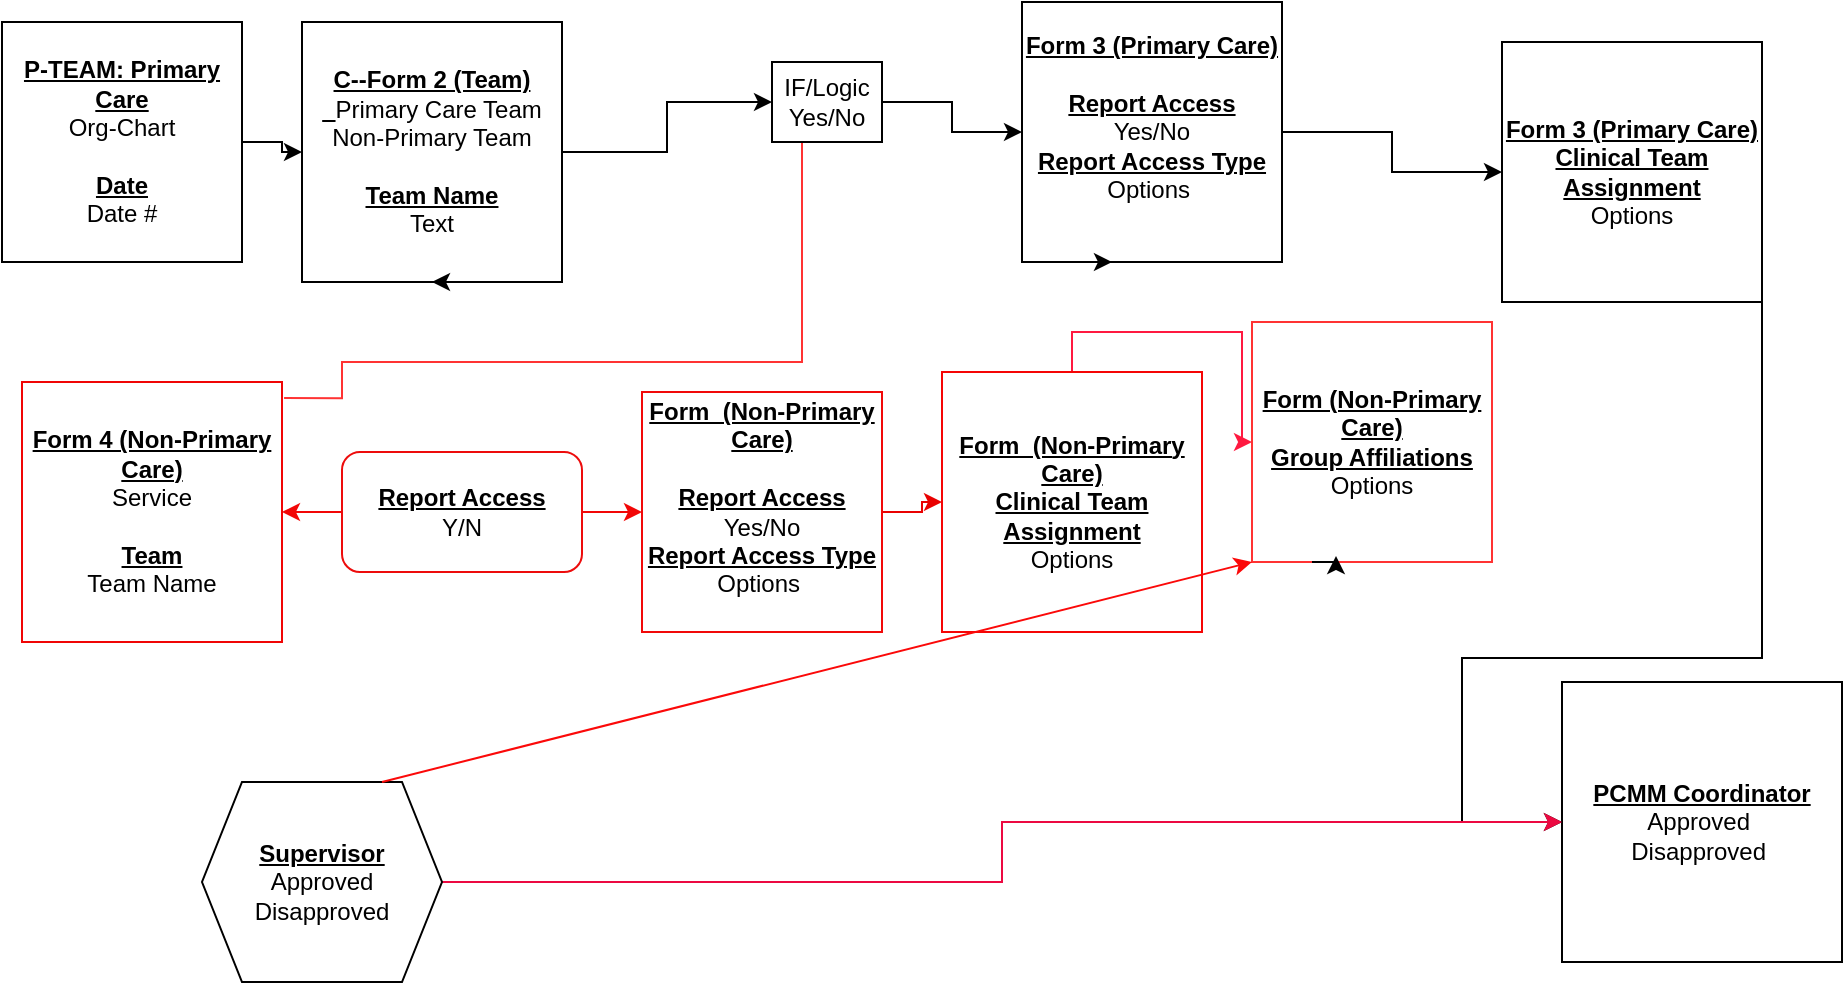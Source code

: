 <mxfile version="23.1.4" type="github">
  <diagram name="Page-1" id="QUF3VgHteG3-aB7-RYmX">
    <mxGraphModel dx="1026" dy="703" grid="1" gridSize="10" guides="1" tooltips="1" connect="1" arrows="1" fold="1" page="1" pageScale="1" pageWidth="850" pageHeight="1100" math="0" shadow="0">
      <root>
        <mxCell id="0" />
        <mxCell id="1" parent="0" />
        <mxCell id="hk9qSbJ28wwmTuGZf1NL-4" value="" style="edgeStyle=orthogonalEdgeStyle;rounded=0;orthogonalLoop=1;jettySize=auto;html=1;" parent="1" source="ED84nd0-sU7mBFTJm2k1-1" target="ED84nd0-sU7mBFTJm2k1-7" edge="1">
          <mxGeometry relative="1" as="geometry" />
        </mxCell>
        <mxCell id="ED84nd0-sU7mBFTJm2k1-1" value="&lt;u style=&quot;font-weight: bold;&quot;&gt;P-TEAM: Primary Care&lt;/u&gt;&lt;br&gt;Org-Chart&lt;br&gt;&lt;br&gt;&lt;b&gt;&lt;u&gt;Date&lt;br&gt;&lt;/u&gt;&lt;/b&gt;Date #" style="whiteSpace=wrap;html=1;aspect=fixed;" parent="1" vertex="1">
          <mxGeometry y="10" width="120" height="120" as="geometry" />
        </mxCell>
        <mxCell id="hk9qSbJ28wwmTuGZf1NL-5" value="" style="edgeStyle=orthogonalEdgeStyle;rounded=0;orthogonalLoop=1;jettySize=auto;html=1;" parent="1" source="ED84nd0-sU7mBFTJm2k1-7" target="f7CrRyMuiME1zi57L-nT-7" edge="1">
          <mxGeometry relative="1" as="geometry" />
        </mxCell>
        <mxCell id="ED84nd0-sU7mBFTJm2k1-7" value="&lt;u style=&quot;font-weight: bold;&quot;&gt;C--Form 2 (Team)&lt;br&gt;&amp;nbsp;&amp;nbsp;&lt;/u&gt;Primary Care Team&lt;br&gt;Non-Primary Team&lt;br&gt;&lt;br&gt;&lt;b style=&quot;text-decoration-line: underline;&quot;&gt;Team Name&lt;/b&gt;&lt;br&gt;Text" style="whiteSpace=wrap;html=1;aspect=fixed;" parent="1" vertex="1">
          <mxGeometry x="150" y="10" width="130" height="130" as="geometry" />
        </mxCell>
        <mxCell id="hk9qSbJ28wwmTuGZf1NL-9" value="" style="edgeStyle=orthogonalEdgeStyle;rounded=0;orthogonalLoop=1;jettySize=auto;html=1;" parent="1" source="ED84nd0-sU7mBFTJm2k1-13" target="hk9qSbJ28wwmTuGZf1NL-7" edge="1">
          <mxGeometry relative="1" as="geometry" />
        </mxCell>
        <mxCell id="ED84nd0-sU7mBFTJm2k1-13" value="&lt;b style=&quot;text-decoration-line: underline;&quot;&gt;Form 3 (Primary Care)&lt;br&gt;&lt;/b&gt;&lt;br&gt;&lt;b&gt;&lt;u&gt;Report Access&lt;/u&gt;&lt;/b&gt;&lt;br&gt;Yes/No&lt;br&gt;&lt;b style=&quot;text-decoration-line: underline;&quot;&gt;Report Access Type&lt;/b&gt;&lt;br&gt;Options&amp;nbsp;&lt;br&gt;&lt;u style=&quot;font-weight: bold;&quot;&gt;&lt;br&gt;&lt;/u&gt;" style="whiteSpace=wrap;html=1;aspect=fixed;" parent="1" vertex="1">
          <mxGeometry x="510" width="130" height="130" as="geometry" />
        </mxCell>
        <mxCell id="hk9qSbJ28wwmTuGZf1NL-12" style="edgeStyle=orthogonalEdgeStyle;rounded=0;orthogonalLoop=1;jettySize=auto;html=1;entryX=0.5;entryY=1;entryDx=0;entryDy=0;strokeColor=#FF3333;exitX=1.008;exitY=0.062;exitDx=0;exitDy=0;exitPerimeter=0;" parent="1" edge="1" source="ED84nd0-sU7mBFTJm2k1-15">
          <mxGeometry relative="1" as="geometry">
            <mxPoint x="170" y="190" as="sourcePoint" />
            <mxPoint x="400" y="60" as="targetPoint" />
            <Array as="points">
              <mxPoint x="170" y="198" />
              <mxPoint x="170" y="180" />
              <mxPoint x="400" y="180" />
            </Array>
          </mxGeometry>
        </mxCell>
        <mxCell id="ED84nd0-sU7mBFTJm2k1-15" value="&lt;b style=&quot;text-decoration-line: underline;&quot;&gt;Form 4 (Non-Primary Care)&lt;br&gt;&lt;/b&gt;Service&lt;br&gt;&lt;br&gt;&lt;b&gt;&lt;u&gt;Team&lt;/u&gt;&lt;/b&gt;&lt;br&gt;Team Name" style="whiteSpace=wrap;html=1;aspect=fixed;strokeColor=#f00505;" parent="1" vertex="1">
          <mxGeometry x="10" y="190" width="130" height="130" as="geometry" />
        </mxCell>
        <mxCell id="ED84nd0-sU7mBFTJm2k1-64" value="&lt;b style=&quot;text-decoration-line: underline;&quot;&gt;PCMM Coordinator&lt;/b&gt;&lt;br&gt;Approved&amp;nbsp;&lt;br&gt;Disapproved&amp;nbsp;" style="whiteSpace=wrap;html=1;aspect=fixed;" parent="1" vertex="1">
          <mxGeometry x="780" y="340" width="140" height="140" as="geometry" />
        </mxCell>
        <mxCell id="ED84nd0-sU7mBFTJm2k1-70" style="edgeStyle=orthogonalEdgeStyle;rounded=0;orthogonalLoop=1;jettySize=auto;html=1;exitX=0.75;exitY=1;exitDx=0;exitDy=0;entryX=0.5;entryY=1;entryDx=0;entryDy=0;" parent="1" source="ED84nd0-sU7mBFTJm2k1-7" target="ED84nd0-sU7mBFTJm2k1-7" edge="1">
          <mxGeometry relative="1" as="geometry" />
        </mxCell>
        <mxCell id="ED84nd0-sU7mBFTJm2k1-72" style="edgeStyle=orthogonalEdgeStyle;rounded=0;orthogonalLoop=1;jettySize=auto;html=1;exitX=0.25;exitY=1;exitDx=0;exitDy=0;entryX=0.346;entryY=1;entryDx=0;entryDy=0;entryPerimeter=0;" parent="1" source="ED84nd0-sU7mBFTJm2k1-13" target="ED84nd0-sU7mBFTJm2k1-13" edge="1">
          <mxGeometry relative="1" as="geometry" />
        </mxCell>
        <mxCell id="hk9qSbJ28wwmTuGZf1NL-6" value="" style="edgeStyle=orthogonalEdgeStyle;rounded=0;orthogonalLoop=1;jettySize=auto;html=1;" parent="1" source="f7CrRyMuiME1zi57L-nT-7" target="ED84nd0-sU7mBFTJm2k1-13" edge="1">
          <mxGeometry relative="1" as="geometry" />
        </mxCell>
        <mxCell id="f7CrRyMuiME1zi57L-nT-7" value="IF/Logic &lt;br&gt;Yes/No" style="rounded=0;whiteSpace=wrap;html=1;" parent="1" vertex="1">
          <mxGeometry x="385" y="30" width="55" height="40" as="geometry" />
        </mxCell>
        <mxCell id="hk9qSbJ28wwmTuGZf1NL-15" value="" style="edgeStyle=orthogonalEdgeStyle;rounded=0;orthogonalLoop=1;jettySize=auto;html=1;strokeColor=#f20707;" parent="1" source="ED84nd0-sU7mBFTJm2k1-24" target="ED84nd0-sU7mBFTJm2k1-15" edge="1">
          <mxGeometry relative="1" as="geometry" />
        </mxCell>
        <mxCell id="hk9qSbJ28wwmTuGZf1NL-19" value="" style="edgeStyle=orthogonalEdgeStyle;rounded=0;orthogonalLoop=1;jettySize=auto;html=1;strokeColor=#f20707;" parent="1" source="ED84nd0-sU7mBFTJm2k1-24" target="hk9qSbJ28wwmTuGZf1NL-17" edge="1">
          <mxGeometry relative="1" as="geometry" />
        </mxCell>
        <mxCell id="ED84nd0-sU7mBFTJm2k1-24" value="&lt;b style=&quot;text-decoration-line: underline;&quot;&gt;Report Access&lt;/b&gt;&lt;br&gt;Y/N" style="rounded=1;whiteSpace=wrap;html=1;strokeColor=#ed0c0c;" parent="1" vertex="1">
          <mxGeometry x="170" y="225" width="120" height="60" as="geometry" />
        </mxCell>
        <mxCell id="hk9qSbJ28wwmTuGZf1NL-40" style="edgeStyle=orthogonalEdgeStyle;rounded=0;orthogonalLoop=1;jettySize=auto;html=1;exitX=1;exitY=1;exitDx=0;exitDy=0;" parent="1" source="hk9qSbJ28wwmTuGZf1NL-7" target="ED84nd0-sU7mBFTJm2k1-64" edge="1">
          <mxGeometry relative="1" as="geometry">
            <mxPoint x="690" y="520" as="targetPoint" />
            <Array as="points">
              <mxPoint x="750" y="328" />
              <mxPoint x="730" y="328" />
              <mxPoint x="730" y="490" />
            </Array>
          </mxGeometry>
        </mxCell>
        <mxCell id="hk9qSbJ28wwmTuGZf1NL-7" value="&lt;b style=&quot;text-decoration-line: underline;&quot;&gt;Form 3 (Primary Care)&lt;/b&gt;&lt;br&gt;&lt;b&gt;&lt;u&gt;Clinical Team Assignment&lt;/u&gt;&lt;/b&gt;&lt;br&gt;Options&lt;br&gt;" style="whiteSpace=wrap;html=1;aspect=fixed;" parent="1" vertex="1">
          <mxGeometry x="750" y="20" width="130" height="130" as="geometry" />
        </mxCell>
        <mxCell id="hk9qSbJ28wwmTuGZf1NL-21" value="" style="edgeStyle=orthogonalEdgeStyle;rounded=0;orthogonalLoop=1;jettySize=auto;html=1;strokeColor=#e90101;" parent="1" source="hk9qSbJ28wwmTuGZf1NL-17" target="hk9qSbJ28wwmTuGZf1NL-20" edge="1">
          <mxGeometry relative="1" as="geometry" />
        </mxCell>
        <mxCell id="hk9qSbJ28wwmTuGZf1NL-17" value="&lt;b style=&quot;text-decoration-line: underline;&quot;&gt;Form&amp;nbsp; (Non-Primary Care)&lt;br&gt;&lt;/b&gt;&lt;br&gt;&lt;b&gt;&lt;u&gt;Report Access&lt;/u&gt;&lt;/b&gt;&lt;br&gt;Yes/No&lt;br&gt;&lt;b style=&quot;text-decoration-line: underline;&quot;&gt;Report Access Type&lt;/b&gt;&lt;br&gt;Options&amp;nbsp;&lt;br&gt;&lt;u style=&quot;font-weight: bold;&quot;&gt;&lt;br&gt;&lt;/u&gt;" style="whiteSpace=wrap;html=1;aspect=fixed;strokeColor=#f10909;" parent="1" vertex="1">
          <mxGeometry x="320" y="195" width="120" height="120" as="geometry" />
        </mxCell>
        <mxCell id="hk9qSbJ28wwmTuGZf1NL-27" value="" style="edgeStyle=orthogonalEdgeStyle;rounded=0;orthogonalLoop=1;jettySize=auto;html=1;strokeColor=#FF1940;" parent="1" source="hk9qSbJ28wwmTuGZf1NL-20" target="hk9qSbJ28wwmTuGZf1NL-22" edge="1">
          <mxGeometry relative="1" as="geometry">
            <Array as="points">
              <mxPoint x="535" y="165" />
              <mxPoint x="620" y="165" />
            </Array>
          </mxGeometry>
        </mxCell>
        <mxCell id="hk9qSbJ28wwmTuGZf1NL-20" value="&lt;b style=&quot;text-decoration-line: underline;&quot;&gt;Form&amp;nbsp; (Non-Primary Care)&lt;/b&gt;&lt;br&gt;&lt;b&gt;&lt;u&gt;Clinical Team Assignment&lt;/u&gt;&lt;/b&gt;&lt;br&gt;Options" style="whiteSpace=wrap;html=1;aspect=fixed;strokeColor=#f50505;" parent="1" vertex="1">
          <mxGeometry x="470" y="185" width="130" height="130" as="geometry" />
        </mxCell>
        <mxCell id="hk9qSbJ28wwmTuGZf1NL-22" value="&lt;b style=&quot;text-decoration-line: underline;&quot;&gt;Form (Non-Primary Care)&lt;/b&gt;&lt;br&gt;&lt;u style=&quot;&quot;&gt;&lt;b&gt;Group Affiliations&lt;/b&gt;&lt;br&gt;&lt;/u&gt;Options" style="whiteSpace=wrap;html=1;aspect=fixed;strokeColor=#FF3333;" parent="1" vertex="1">
          <mxGeometry x="625" y="160" width="120" height="120" as="geometry" />
        </mxCell>
        <mxCell id="hk9qSbJ28wwmTuGZf1NL-23" style="edgeStyle=orthogonalEdgeStyle;rounded=0;orthogonalLoop=1;jettySize=auto;html=1;exitX=0.5;exitY=1;exitDx=0;exitDy=0;" parent="1" source="ED84nd0-sU7mBFTJm2k1-15" target="ED84nd0-sU7mBFTJm2k1-15" edge="1">
          <mxGeometry relative="1" as="geometry" />
        </mxCell>
        <mxCell id="hk9qSbJ28wwmTuGZf1NL-26" style="edgeStyle=orthogonalEdgeStyle;rounded=0;orthogonalLoop=1;jettySize=auto;html=1;exitX=0.5;exitY=1;exitDx=0;exitDy=0;" parent="1" source="hk9qSbJ28wwmTuGZf1NL-17" target="hk9qSbJ28wwmTuGZf1NL-17" edge="1">
          <mxGeometry relative="1" as="geometry" />
        </mxCell>
        <mxCell id="hk9qSbJ28wwmTuGZf1NL-33" style="edgeStyle=orthogonalEdgeStyle;rounded=0;orthogonalLoop=1;jettySize=auto;html=1;strokeColor=#ec0941;" parent="1" source="ED84nd0-sU7mBFTJm2k1-62" target="ED84nd0-sU7mBFTJm2k1-64" edge="1">
          <mxGeometry relative="1" as="geometry" />
        </mxCell>
        <mxCell id="ED84nd0-sU7mBFTJm2k1-62" value="&lt;u style=&quot;font-weight: bold;&quot;&gt;Supervisor&lt;/u&gt;&lt;br&gt;Approved&lt;br&gt;Disapproved" style="shape=hexagon;perimeter=hexagonPerimeter2;whiteSpace=wrap;html=1;fixedSize=1;" parent="1" vertex="1">
          <mxGeometry x="100" y="390" width="120" height="100" as="geometry" />
        </mxCell>
        <mxCell id="hk9qSbJ28wwmTuGZf1NL-39" value="" style="endArrow=classic;html=1;rounded=0;entryX=0;entryY=1;entryDx=0;entryDy=0;strokeColor=#fb0909;" parent="1" target="hk9qSbJ28wwmTuGZf1NL-22" edge="1">
          <mxGeometry width="50" height="50" relative="1" as="geometry">
            <mxPoint x="190" y="390" as="sourcePoint" />
            <mxPoint x="240" y="340" as="targetPoint" />
          </mxGeometry>
        </mxCell>
        <mxCell id="d_dgYsHCsfTBMiVVhA30-1" style="edgeStyle=orthogonalEdgeStyle;rounded=0;orthogonalLoop=1;jettySize=auto;html=1;exitX=0.25;exitY=1;exitDx=0;exitDy=0;entryX=0.35;entryY=0.975;entryDx=0;entryDy=0;entryPerimeter=0;" edge="1" parent="1" source="hk9qSbJ28wwmTuGZf1NL-22" target="hk9qSbJ28wwmTuGZf1NL-22">
          <mxGeometry relative="1" as="geometry" />
        </mxCell>
      </root>
    </mxGraphModel>
  </diagram>
</mxfile>
